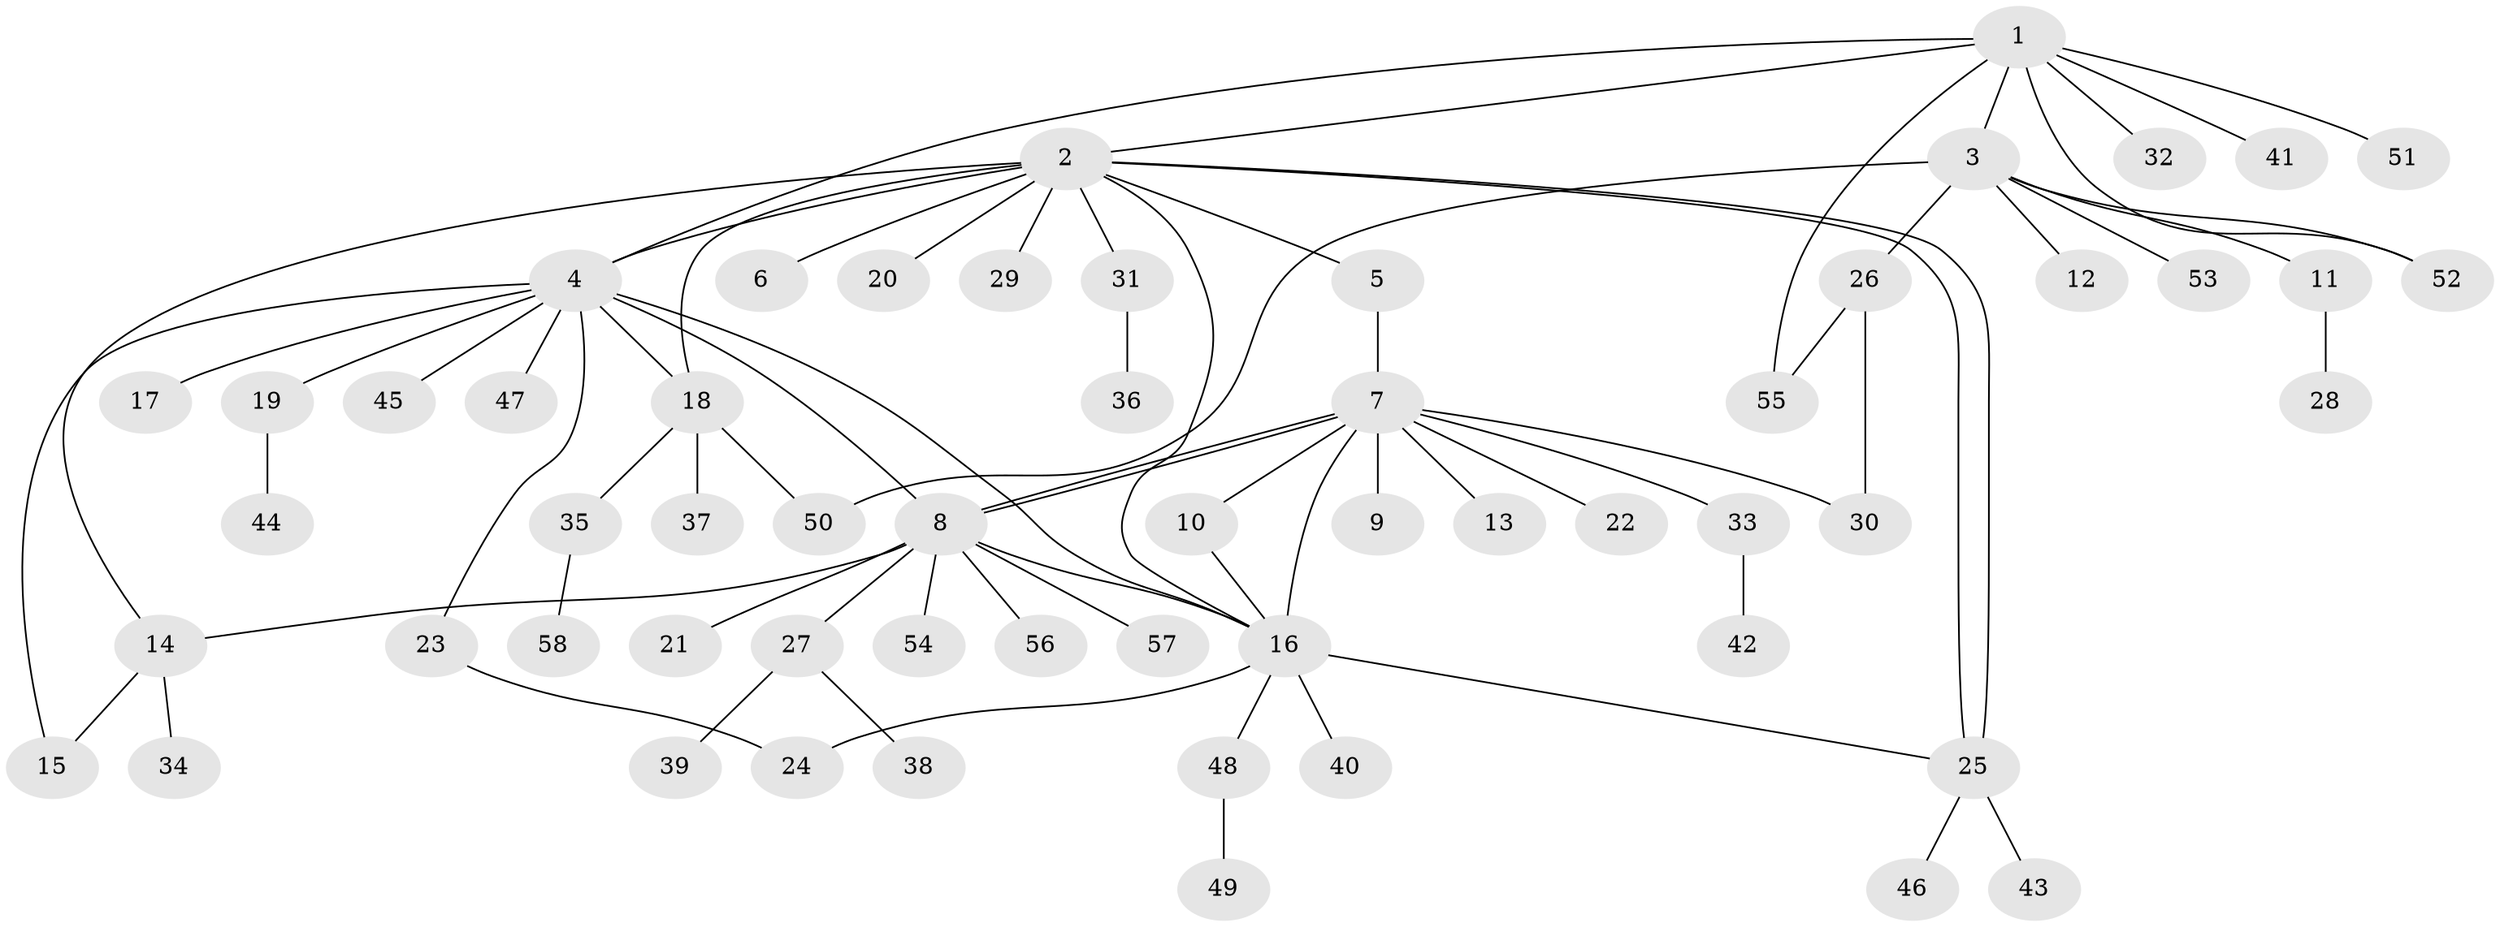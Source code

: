 // Generated by graph-tools (version 1.1) at 2025/14/03/09/25 04:14:29]
// undirected, 58 vertices, 74 edges
graph export_dot {
graph [start="1"]
  node [color=gray90,style=filled];
  1;
  2;
  3;
  4;
  5;
  6;
  7;
  8;
  9;
  10;
  11;
  12;
  13;
  14;
  15;
  16;
  17;
  18;
  19;
  20;
  21;
  22;
  23;
  24;
  25;
  26;
  27;
  28;
  29;
  30;
  31;
  32;
  33;
  34;
  35;
  36;
  37;
  38;
  39;
  40;
  41;
  42;
  43;
  44;
  45;
  46;
  47;
  48;
  49;
  50;
  51;
  52;
  53;
  54;
  55;
  56;
  57;
  58;
  1 -- 2;
  1 -- 3;
  1 -- 4;
  1 -- 32;
  1 -- 41;
  1 -- 51;
  1 -- 52;
  1 -- 55;
  2 -- 4;
  2 -- 5;
  2 -- 6;
  2 -- 14;
  2 -- 16;
  2 -- 18;
  2 -- 20;
  2 -- 25;
  2 -- 25;
  2 -- 29;
  2 -- 31;
  3 -- 11;
  3 -- 12;
  3 -- 26;
  3 -- 50;
  3 -- 52;
  3 -- 53;
  4 -- 8;
  4 -- 15;
  4 -- 16;
  4 -- 17;
  4 -- 18;
  4 -- 19;
  4 -- 23;
  4 -- 45;
  4 -- 47;
  5 -- 7;
  7 -- 8;
  7 -- 8;
  7 -- 9;
  7 -- 10;
  7 -- 13;
  7 -- 16;
  7 -- 22;
  7 -- 30;
  7 -- 33;
  8 -- 14;
  8 -- 16;
  8 -- 21;
  8 -- 27;
  8 -- 54;
  8 -- 56;
  8 -- 57;
  10 -- 16;
  11 -- 28;
  14 -- 15;
  14 -- 34;
  16 -- 24;
  16 -- 25;
  16 -- 40;
  16 -- 48;
  18 -- 35;
  18 -- 37;
  18 -- 50;
  19 -- 44;
  23 -- 24;
  25 -- 43;
  25 -- 46;
  26 -- 30;
  26 -- 55;
  27 -- 38;
  27 -- 39;
  31 -- 36;
  33 -- 42;
  35 -- 58;
  48 -- 49;
}
